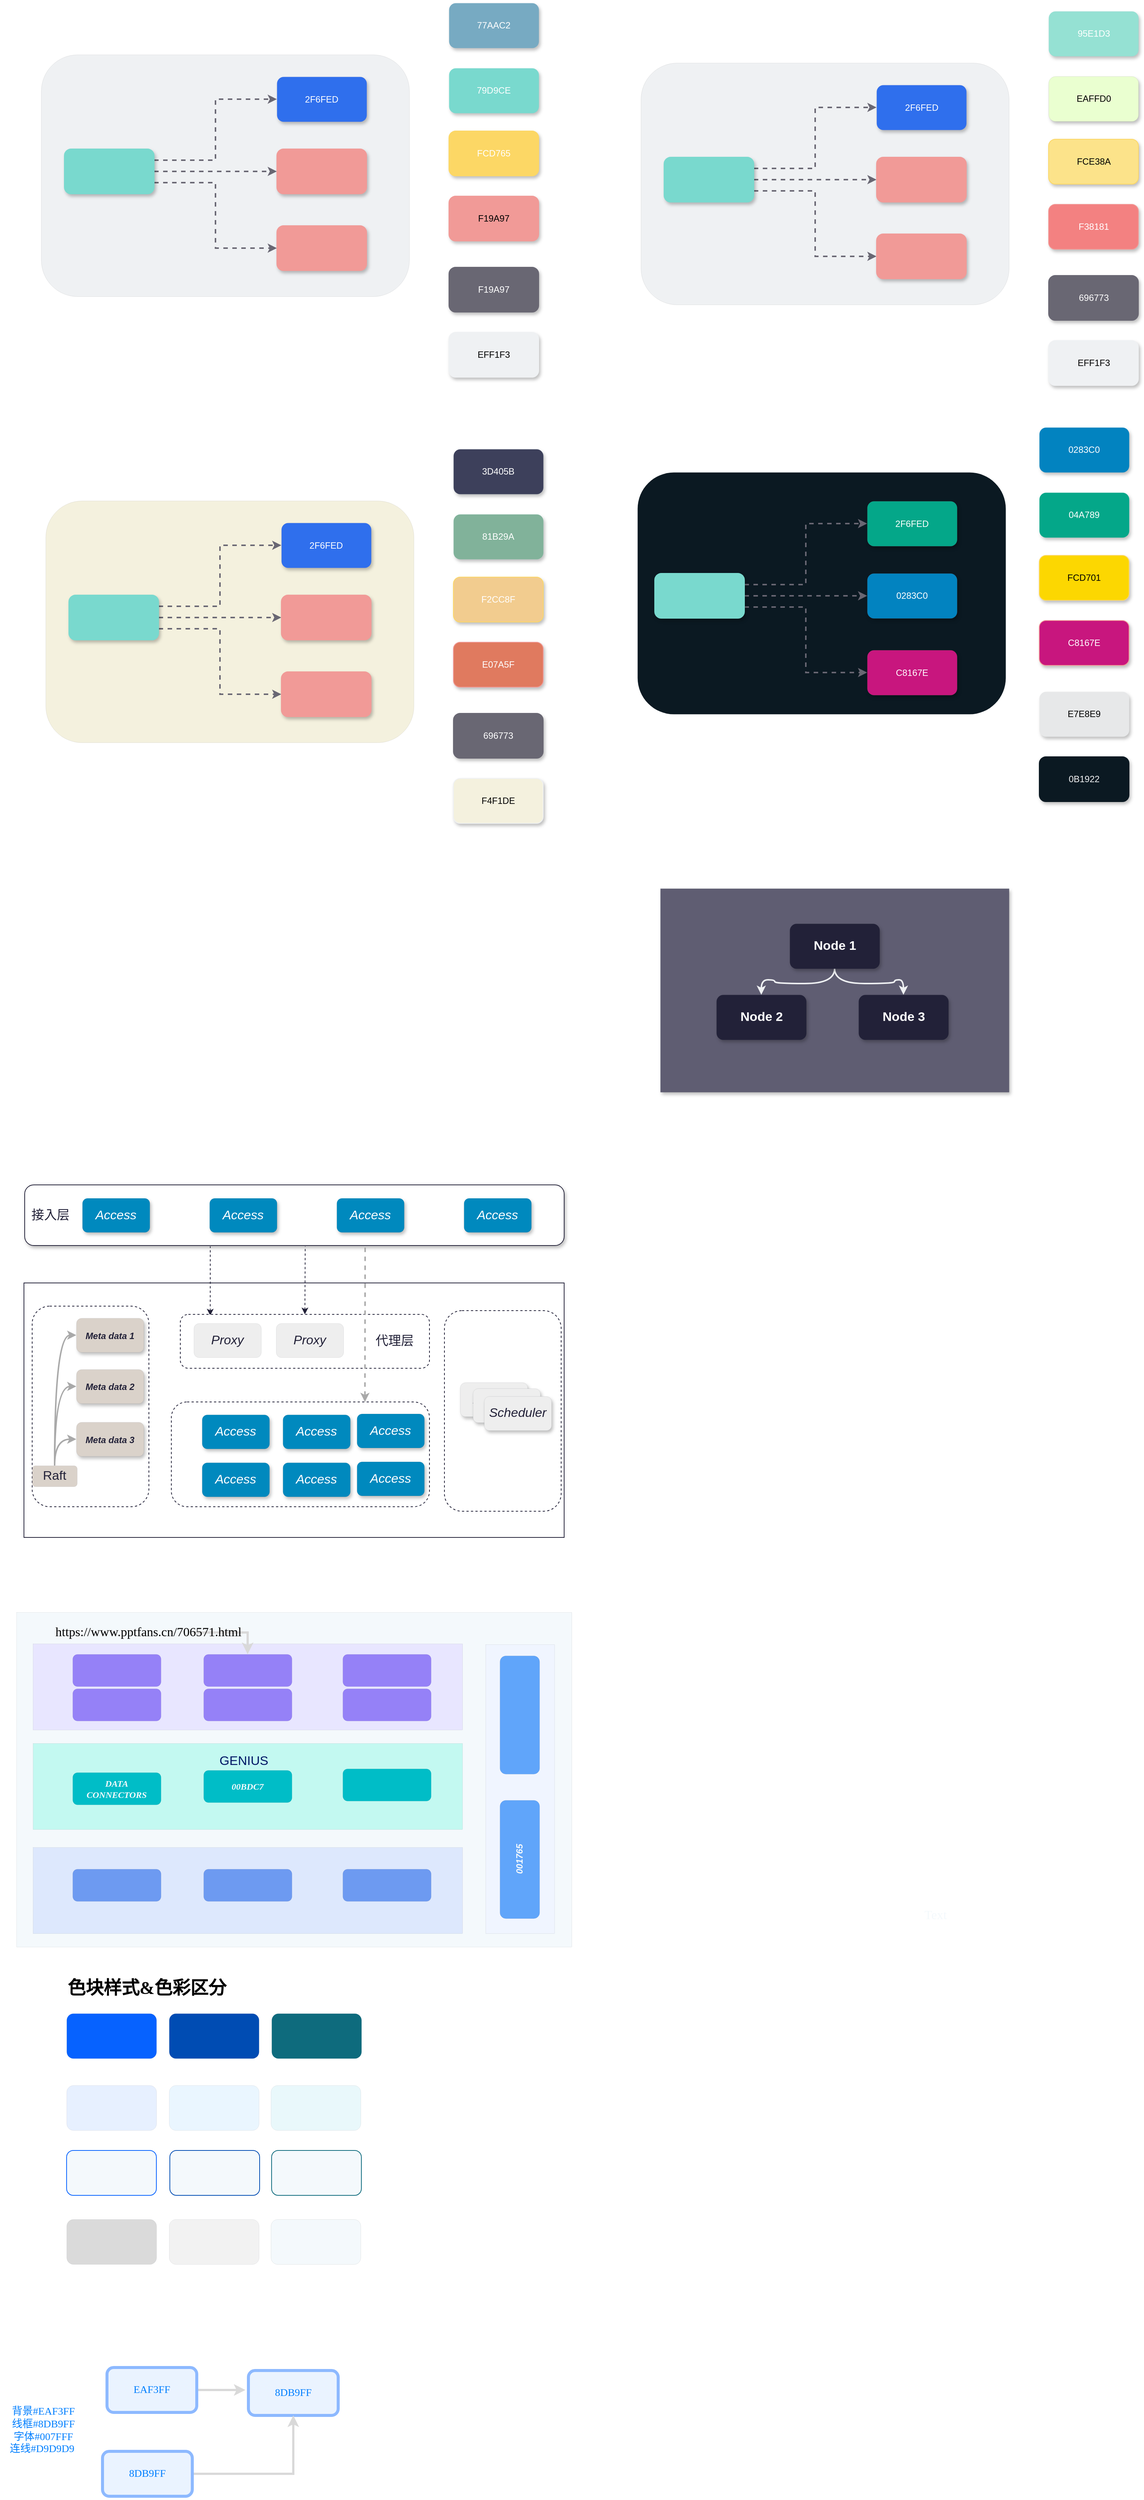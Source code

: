 <mxfile version="20.2.7" type="github">
  <diagram id="llJ7z0Gji51JeSnajiMM" name="第 1 页">
    <mxGraphModel dx="1422" dy="762" grid="0" gridSize="10" guides="1" tooltips="1" connect="1" arrows="1" fold="1" page="1" pageScale="1" pageWidth="827" pageHeight="1169" math="0" shadow="0">
      <root>
        <mxCell id="0" />
        <mxCell id="1" parent="0" />
        <mxCell id="q62LZAC1qhZ32H_XYZBD-136" value="" style="rounded=0;whiteSpace=wrap;html=1;shadow=0;glass=0;sketch=0;fontSize=12;fontColor=#222138;strokeColor=#222138;strokeWidth=0;fillColor=#F4F9FC;" parent="1" vertex="1">
          <mxGeometry x="46" y="2180" width="742" height="447" as="geometry" />
        </mxCell>
        <mxCell id="q62LZAC1qhZ32H_XYZBD-12" value="" style="rounded=1;whiteSpace=wrap;html=1;shadow=0;fillColor=#EFF1F3;strokeWidth=0;dashed=1;" parent="1" vertex="1">
          <mxGeometry x="79" y="99" width="492" height="323" as="geometry" />
        </mxCell>
        <mxCell id="q62LZAC1qhZ32H_XYZBD-19" style="edgeStyle=orthogonalEdgeStyle;rounded=0;orthogonalLoop=1;jettySize=auto;html=1;exitX=1;exitY=0.5;exitDx=0;exitDy=0;fontColor=#FFFFFF;strokeWidth=2;strokeColor=#696773;dashed=1;" parent="1" source="q62LZAC1qhZ32H_XYZBD-1" target="q62LZAC1qhZ32H_XYZBD-16" edge="1">
          <mxGeometry relative="1" as="geometry" />
        </mxCell>
        <mxCell id="q62LZAC1qhZ32H_XYZBD-20" style="edgeStyle=orthogonalEdgeStyle;rounded=0;orthogonalLoop=1;jettySize=auto;html=1;exitX=1;exitY=0.75;exitDx=0;exitDy=0;entryX=0;entryY=0.5;entryDx=0;entryDy=0;fontColor=#FFFFFF;strokeColor=#696773;strokeWidth=2;dashed=1;" parent="1" source="q62LZAC1qhZ32H_XYZBD-1" target="q62LZAC1qhZ32H_XYZBD-18" edge="1">
          <mxGeometry relative="1" as="geometry" />
        </mxCell>
        <mxCell id="q62LZAC1qhZ32H_XYZBD-21" style="edgeStyle=orthogonalEdgeStyle;rounded=0;orthogonalLoop=1;jettySize=auto;html=1;exitX=1;exitY=0.25;exitDx=0;exitDy=0;entryX=0;entryY=0.5;entryDx=0;entryDy=0;fontColor=#FFFFFF;strokeColor=#696773;strokeWidth=2;dashed=1;" parent="1" source="q62LZAC1qhZ32H_XYZBD-1" target="q62LZAC1qhZ32H_XYZBD-15" edge="1">
          <mxGeometry relative="1" as="geometry" />
        </mxCell>
        <mxCell id="q62LZAC1qhZ32H_XYZBD-1" value="" style="rounded=1;whiteSpace=wrap;html=1;fillColor=#79D9CE;strokeColor=#79D9CE;shadow=1;" parent="1" vertex="1">
          <mxGeometry x="110" y="225" width="120" height="60" as="geometry" />
        </mxCell>
        <mxCell id="q62LZAC1qhZ32H_XYZBD-2" value="&lt;font color=&quot;#ffffff&quot;&gt;77AAC2&lt;/font&gt;" style="whiteSpace=wrap;html=1;rounded=1;fillColor=#77AAC2;shadow=1;strokeWidth=0;strokeColor=#77AAC2;" parent="1" vertex="1">
          <mxGeometry x="624" y="30" width="120" height="60" as="geometry" />
        </mxCell>
        <mxCell id="q62LZAC1qhZ32H_XYZBD-4" value="&lt;font color=&quot;#ffffff&quot;&gt;79D9CE&lt;/font&gt;" style="whiteSpace=wrap;html=1;rounded=1;fillColor=#79D9CE;strokeColor=#79D9CE;strokeWidth=0;shadow=1;" parent="1" vertex="1">
          <mxGeometry x="624" y="117" width="120" height="60" as="geometry" />
        </mxCell>
        <mxCell id="q62LZAC1qhZ32H_XYZBD-6" value="&lt;font color=&quot;#ffffff&quot;&gt;FCD765&lt;/font&gt;" style="whiteSpace=wrap;html=1;rounded=1;fillColor=#FCD765;strokeColor=#FCD765;shadow=1;" parent="1" vertex="1">
          <mxGeometry x="624" y="201" width="120" height="60" as="geometry" />
        </mxCell>
        <mxCell id="q62LZAC1qhZ32H_XYZBD-7" value="F19A97" style="whiteSpace=wrap;html=1;rounded=1;fillColor=#F19A97;strokeColor=#F19A97;shadow=1;glass=0;sketch=0;" parent="1" vertex="1">
          <mxGeometry x="624" y="288" width="120" height="60" as="geometry" />
        </mxCell>
        <mxCell id="q62LZAC1qhZ32H_XYZBD-8" value="&lt;font color=&quot;#ffffff&quot;&gt;F19A97&lt;/font&gt;" style="whiteSpace=wrap;html=1;rounded=1;fillColor=#696773;strokeColor=#696773;shadow=1;" parent="1" vertex="1">
          <mxGeometry x="624" y="383" width="120" height="60" as="geometry" />
        </mxCell>
        <mxCell id="q62LZAC1qhZ32H_XYZBD-9" value="EFF1F3" style="whiteSpace=wrap;html=1;rounded=1;fillColor=#EFF1F3;strokeColor=#EFF1F3;shadow=1;" parent="1" vertex="1">
          <mxGeometry x="624" y="470" width="120" height="60" as="geometry" />
        </mxCell>
        <mxCell id="q62LZAC1qhZ32H_XYZBD-15" value="&lt;font color=&quot;#ffffff&quot;&gt;2F6FED&lt;/font&gt;" style="whiteSpace=wrap;html=1;rounded=1;fillColor=#2F6FED;strokeColor=#F19A97;shadow=1;glass=0;sketch=0;strokeWidth=0;" parent="1" vertex="1">
          <mxGeometry x="394" y="128.5" width="120" height="60" as="geometry" />
        </mxCell>
        <mxCell id="q62LZAC1qhZ32H_XYZBD-16" value="" style="whiteSpace=wrap;html=1;fillColor=#F19A97;strokeColor=#F19A97;rounded=1;shadow=1;glass=0;sketch=0;" parent="1" vertex="1">
          <mxGeometry x="394" y="225" width="120" height="60" as="geometry" />
        </mxCell>
        <mxCell id="q62LZAC1qhZ32H_XYZBD-18" value="" style="whiteSpace=wrap;html=1;fillColor=#F19A97;strokeColor=#F19A97;rounded=1;shadow=1;glass=0;sketch=0;" parent="1" vertex="1">
          <mxGeometry x="394" y="327.5" width="120" height="60" as="geometry" />
        </mxCell>
        <mxCell id="q62LZAC1qhZ32H_XYZBD-24" value="Text" style="text;html=1;align=center;verticalAlign=middle;resizable=0;points=[];autosize=1;strokeColor=none;fillColor=none;fontColor=#FFFFFF;" parent="1" vertex="1">
          <mxGeometry x="488" y="558" width="40" height="20" as="geometry" />
        </mxCell>
        <mxCell id="q62LZAC1qhZ32H_XYZBD-25" value="" style="rounded=1;whiteSpace=wrap;html=1;shadow=0;fillColor=#F4F1DE;strokeWidth=0;dashed=1;" parent="1" vertex="1">
          <mxGeometry x="85" y="695" width="492" height="323" as="geometry" />
        </mxCell>
        <mxCell id="q62LZAC1qhZ32H_XYZBD-26" style="edgeStyle=orthogonalEdgeStyle;rounded=0;orthogonalLoop=1;jettySize=auto;html=1;exitX=1;exitY=0.5;exitDx=0;exitDy=0;fontColor=#FFFFFF;strokeWidth=2;strokeColor=#696773;dashed=1;" parent="1" source="q62LZAC1qhZ32H_XYZBD-29" target="q62LZAC1qhZ32H_XYZBD-37" edge="1">
          <mxGeometry relative="1" as="geometry" />
        </mxCell>
        <mxCell id="q62LZAC1qhZ32H_XYZBD-27" style="edgeStyle=orthogonalEdgeStyle;rounded=0;orthogonalLoop=1;jettySize=auto;html=1;exitX=1;exitY=0.75;exitDx=0;exitDy=0;entryX=0;entryY=0.5;entryDx=0;entryDy=0;fontColor=#FFFFFF;strokeColor=#696773;strokeWidth=2;dashed=1;" parent="1" source="q62LZAC1qhZ32H_XYZBD-29" target="q62LZAC1qhZ32H_XYZBD-38" edge="1">
          <mxGeometry relative="1" as="geometry" />
        </mxCell>
        <mxCell id="q62LZAC1qhZ32H_XYZBD-28" style="edgeStyle=orthogonalEdgeStyle;rounded=0;orthogonalLoop=1;jettySize=auto;html=1;exitX=1;exitY=0.25;exitDx=0;exitDy=0;entryX=0;entryY=0.5;entryDx=0;entryDy=0;fontColor=#FFFFFF;strokeColor=#696773;strokeWidth=2;dashed=1;" parent="1" source="q62LZAC1qhZ32H_XYZBD-29" target="q62LZAC1qhZ32H_XYZBD-36" edge="1">
          <mxGeometry relative="1" as="geometry" />
        </mxCell>
        <mxCell id="q62LZAC1qhZ32H_XYZBD-29" value="" style="rounded=1;whiteSpace=wrap;html=1;fillColor=#79D9CE;strokeColor=#79D9CE;shadow=1;" parent="1" vertex="1">
          <mxGeometry x="116" y="821" width="120" height="60" as="geometry" />
        </mxCell>
        <mxCell id="q62LZAC1qhZ32H_XYZBD-30" value="&lt;font color=&quot;#ffffff&quot;&gt;3D405B&lt;/font&gt;" style="whiteSpace=wrap;html=1;rounded=1;fillColor=#3D405B;shadow=1;strokeWidth=0;strokeColor=#77AAC2;" parent="1" vertex="1">
          <mxGeometry x="630" y="626" width="120" height="60" as="geometry" />
        </mxCell>
        <mxCell id="q62LZAC1qhZ32H_XYZBD-31" value="&lt;font color=&quot;#ffffff&quot;&gt;81B29A&lt;/font&gt;" style="whiteSpace=wrap;html=1;rounded=1;fillColor=#81B29A;strokeColor=#79D9CE;strokeWidth=0;shadow=1;" parent="1" vertex="1">
          <mxGeometry x="630" y="713" width="120" height="60" as="geometry" />
        </mxCell>
        <mxCell id="q62LZAC1qhZ32H_XYZBD-32" value="&lt;font color=&quot;#ffffff&quot;&gt;F2CC8F&lt;/font&gt;" style="whiteSpace=wrap;html=1;rounded=1;fillColor=#F2CC8F;strokeColor=#FCD765;shadow=1;" parent="1" vertex="1">
          <mxGeometry x="630" y="797" width="120" height="60" as="geometry" />
        </mxCell>
        <mxCell id="q62LZAC1qhZ32H_XYZBD-33" value="&lt;font color=&quot;#ffffff&quot;&gt;E07A5F&lt;/font&gt;" style="whiteSpace=wrap;html=1;rounded=1;fillColor=#E07A5F;strokeColor=#F19A97;shadow=1;glass=0;sketch=0;" parent="1" vertex="1">
          <mxGeometry x="630" y="884" width="120" height="60" as="geometry" />
        </mxCell>
        <mxCell id="q62LZAC1qhZ32H_XYZBD-34" value="&lt;font color=&quot;#ffffff&quot;&gt;696773&lt;/font&gt;" style="whiteSpace=wrap;html=1;rounded=1;fillColor=#696773;strokeColor=#696773;shadow=1;" parent="1" vertex="1">
          <mxGeometry x="630" y="979" width="120" height="60" as="geometry" />
        </mxCell>
        <mxCell id="q62LZAC1qhZ32H_XYZBD-35" value="F4F1DE" style="whiteSpace=wrap;html=1;rounded=1;fillColor=#F4F1DE;strokeColor=#EFF1F3;shadow=1;" parent="1" vertex="1">
          <mxGeometry x="630" y="1066" width="120" height="60" as="geometry" />
        </mxCell>
        <mxCell id="q62LZAC1qhZ32H_XYZBD-36" value="&lt;font color=&quot;#ffffff&quot;&gt;2F6FED&lt;/font&gt;" style="whiteSpace=wrap;html=1;rounded=1;fillColor=#2F6FED;strokeColor=#F19A97;shadow=1;glass=0;sketch=0;strokeWidth=0;" parent="1" vertex="1">
          <mxGeometry x="400" y="724.5" width="120" height="60" as="geometry" />
        </mxCell>
        <mxCell id="q62LZAC1qhZ32H_XYZBD-37" value="" style="whiteSpace=wrap;html=1;fillColor=#F19A97;strokeColor=#F19A97;rounded=1;shadow=1;glass=0;sketch=0;" parent="1" vertex="1">
          <mxGeometry x="400" y="821" width="120" height="60" as="geometry" />
        </mxCell>
        <mxCell id="q62LZAC1qhZ32H_XYZBD-38" value="" style="whiteSpace=wrap;html=1;fillColor=#F19A97;strokeColor=#F19A97;rounded=1;shadow=1;glass=0;sketch=0;" parent="1" vertex="1">
          <mxGeometry x="400" y="923.5" width="120" height="60" as="geometry" />
        </mxCell>
        <mxCell id="q62LZAC1qhZ32H_XYZBD-39" value="" style="rounded=1;whiteSpace=wrap;html=1;shadow=0;fillColor=#0B1922;strokeWidth=0;dashed=1;" parent="1" vertex="1">
          <mxGeometry x="876" y="657" width="492" height="323" as="geometry" />
        </mxCell>
        <mxCell id="q62LZAC1qhZ32H_XYZBD-40" style="edgeStyle=orthogonalEdgeStyle;rounded=0;orthogonalLoop=1;jettySize=auto;html=1;exitX=1;exitY=0.5;exitDx=0;exitDy=0;fontColor=#FFFFFF;strokeWidth=2;strokeColor=#696773;dashed=1;" parent="1" source="q62LZAC1qhZ32H_XYZBD-43" target="q62LZAC1qhZ32H_XYZBD-51" edge="1">
          <mxGeometry relative="1" as="geometry" />
        </mxCell>
        <mxCell id="q62LZAC1qhZ32H_XYZBD-41" style="edgeStyle=orthogonalEdgeStyle;rounded=0;orthogonalLoop=1;jettySize=auto;html=1;exitX=1;exitY=0.75;exitDx=0;exitDy=0;entryX=0;entryY=0.5;entryDx=0;entryDy=0;fontColor=#FFFFFF;strokeColor=#696773;strokeWidth=2;dashed=1;" parent="1" source="q62LZAC1qhZ32H_XYZBD-43" target="q62LZAC1qhZ32H_XYZBD-52" edge="1">
          <mxGeometry relative="1" as="geometry" />
        </mxCell>
        <mxCell id="q62LZAC1qhZ32H_XYZBD-42" style="edgeStyle=orthogonalEdgeStyle;rounded=0;orthogonalLoop=1;jettySize=auto;html=1;exitX=1;exitY=0.25;exitDx=0;exitDy=0;entryX=0;entryY=0.5;entryDx=0;entryDy=0;fontColor=#FFFFFF;strokeColor=#696773;strokeWidth=2;dashed=1;" parent="1" source="q62LZAC1qhZ32H_XYZBD-43" target="q62LZAC1qhZ32H_XYZBD-50" edge="1">
          <mxGeometry relative="1" as="geometry" />
        </mxCell>
        <mxCell id="q62LZAC1qhZ32H_XYZBD-43" value="" style="rounded=1;whiteSpace=wrap;html=1;fillColor=#79D9CE;strokeColor=#79D9CE;shadow=1;" parent="1" vertex="1">
          <mxGeometry x="899" y="792" width="120" height="60" as="geometry" />
        </mxCell>
        <mxCell id="q62LZAC1qhZ32H_XYZBD-44" value="&lt;font color=&quot;#ffffff&quot;&gt;0283C0&lt;/font&gt;" style="whiteSpace=wrap;html=1;rounded=1;fillColor=#0283C0;shadow=1;strokeWidth=0;strokeColor=#77AAC2;" parent="1" vertex="1">
          <mxGeometry x="1413" y="597" width="120" height="60" as="geometry" />
        </mxCell>
        <mxCell id="q62LZAC1qhZ32H_XYZBD-45" value="&lt;font color=&quot;#ffffff&quot;&gt;04A789&lt;/font&gt;" style="whiteSpace=wrap;html=1;rounded=1;fillColor=#04A789;strokeColor=#79D9CE;strokeWidth=0;shadow=1;" parent="1" vertex="1">
          <mxGeometry x="1413" y="684" width="120" height="60" as="geometry" />
        </mxCell>
        <mxCell id="q62LZAC1qhZ32H_XYZBD-46" value="FCD701" style="whiteSpace=wrap;html=1;rounded=1;fillColor=#FCD701;strokeColor=#FCD765;shadow=1;" parent="1" vertex="1">
          <mxGeometry x="1413" y="768" width="120" height="60" as="geometry" />
        </mxCell>
        <mxCell id="q62LZAC1qhZ32H_XYZBD-47" value="&lt;font color=&quot;#ffffff&quot;&gt;C8167E&lt;/font&gt;" style="whiteSpace=wrap;html=1;rounded=1;fillColor=#C8167E;strokeColor=#F19A97;shadow=1;glass=0;sketch=0;" parent="1" vertex="1">
          <mxGeometry x="1413" y="855" width="120" height="60" as="geometry" />
        </mxCell>
        <mxCell id="q62LZAC1qhZ32H_XYZBD-48" value="E7E8E9" style="whiteSpace=wrap;html=1;rounded=1;fillColor=#E7E8E9;strokeColor=#E7E8E9;shadow=1;strokeWidth=0;" parent="1" vertex="1">
          <mxGeometry x="1413" y="950" width="120" height="60" as="geometry" />
        </mxCell>
        <mxCell id="q62LZAC1qhZ32H_XYZBD-49" value="&lt;font color=&quot;#eff1f3&quot;&gt;0B1922&lt;/font&gt;" style="whiteSpace=wrap;html=1;rounded=1;fillColor=#0B1922;strokeColor=#0B1922;shadow=1;" parent="1" vertex="1">
          <mxGeometry x="1413" y="1037" width="120" height="60" as="geometry" />
        </mxCell>
        <mxCell id="q62LZAC1qhZ32H_XYZBD-50" value="&lt;font color=&quot;#ffffff&quot;&gt;2F6FED&lt;/font&gt;" style="whiteSpace=wrap;html=1;rounded=1;fillColor=#04A789;strokeColor=#F19A97;shadow=1;glass=0;sketch=0;strokeWidth=0;" parent="1" vertex="1">
          <mxGeometry x="1183" y="695.5" width="120" height="60" as="geometry" />
        </mxCell>
        <mxCell id="q62LZAC1qhZ32H_XYZBD-51" value="0283C0" style="whiteSpace=wrap;html=1;fillColor=#0283C0;strokeColor=#F19A97;rounded=1;shadow=1;glass=0;sketch=0;fontColor=#FFFFFF;strokeWidth=0;" parent="1" vertex="1">
          <mxGeometry x="1183" y="792" width="120" height="60" as="geometry" />
        </mxCell>
        <mxCell id="q62LZAC1qhZ32H_XYZBD-52" value="C8167E" style="whiteSpace=wrap;html=1;fillColor=#C8167E;strokeColor=#F19A97;rounded=1;shadow=1;glass=0;sketch=0;fontColor=#FFFFFF;strokeWidth=0;" parent="1" vertex="1">
          <mxGeometry x="1183" y="894.5" width="120" height="60" as="geometry" />
        </mxCell>
        <mxCell id="q62LZAC1qhZ32H_XYZBD-53" value="" style="rounded=1;whiteSpace=wrap;html=1;shadow=0;fillColor=#EFF1F3;strokeWidth=0;dashed=1;" parent="1" vertex="1">
          <mxGeometry x="880.5" y="110" width="492" height="323" as="geometry" />
        </mxCell>
        <mxCell id="q62LZAC1qhZ32H_XYZBD-54" style="edgeStyle=orthogonalEdgeStyle;rounded=0;orthogonalLoop=1;jettySize=auto;html=1;exitX=1;exitY=0.5;exitDx=0;exitDy=0;fontColor=#FFFFFF;strokeWidth=2;strokeColor=#696773;dashed=1;" parent="1" source="q62LZAC1qhZ32H_XYZBD-57" target="q62LZAC1qhZ32H_XYZBD-65" edge="1">
          <mxGeometry relative="1" as="geometry" />
        </mxCell>
        <mxCell id="q62LZAC1qhZ32H_XYZBD-55" style="edgeStyle=orthogonalEdgeStyle;rounded=0;orthogonalLoop=1;jettySize=auto;html=1;exitX=1;exitY=0.75;exitDx=0;exitDy=0;entryX=0;entryY=0.5;entryDx=0;entryDy=0;fontColor=#FFFFFF;strokeColor=#696773;strokeWidth=2;dashed=1;" parent="1" source="q62LZAC1qhZ32H_XYZBD-57" target="q62LZAC1qhZ32H_XYZBD-66" edge="1">
          <mxGeometry relative="1" as="geometry" />
        </mxCell>
        <mxCell id="q62LZAC1qhZ32H_XYZBD-56" style="edgeStyle=orthogonalEdgeStyle;rounded=0;orthogonalLoop=1;jettySize=auto;html=1;exitX=1;exitY=0.25;exitDx=0;exitDy=0;entryX=0;entryY=0.5;entryDx=0;entryDy=0;fontColor=#FFFFFF;strokeColor=#696773;strokeWidth=2;dashed=1;" parent="1" source="q62LZAC1qhZ32H_XYZBD-57" target="q62LZAC1qhZ32H_XYZBD-64" edge="1">
          <mxGeometry relative="1" as="geometry" />
        </mxCell>
        <mxCell id="q62LZAC1qhZ32H_XYZBD-57" value="" style="rounded=1;whiteSpace=wrap;html=1;fillColor=#79D9CE;strokeColor=#79D9CE;shadow=1;" parent="1" vertex="1">
          <mxGeometry x="911.5" y="236" width="120" height="60" as="geometry" />
        </mxCell>
        <mxCell id="q62LZAC1qhZ32H_XYZBD-58" value="&lt;font color=&quot;#ffffff&quot;&gt;95E1D3&lt;/font&gt;" style="whiteSpace=wrap;html=1;rounded=1;fillColor=#95e1d3;shadow=1;strokeWidth=0;strokeColor=#77AAC2;" parent="1" vertex="1">
          <mxGeometry x="1425.5" y="41" width="120" height="60" as="geometry" />
        </mxCell>
        <mxCell id="q62LZAC1qhZ32H_XYZBD-59" value="EAFFD0" style="whiteSpace=wrap;html=1;rounded=1;fillColor=#EAFFD0;strokeColor=#000000;strokeWidth=0;shadow=1;" parent="1" vertex="1">
          <mxGeometry x="1425.5" y="128" width="120" height="60" as="geometry" />
        </mxCell>
        <mxCell id="q62LZAC1qhZ32H_XYZBD-60" value="FCE38A" style="whiteSpace=wrap;html=1;rounded=1;fillColor=#FCE38A;strokeColor=#FCD765;shadow=1;" parent="1" vertex="1">
          <mxGeometry x="1425.5" y="212" width="120" height="60" as="geometry" />
        </mxCell>
        <mxCell id="q62LZAC1qhZ32H_XYZBD-61" value="&lt;font color=&quot;#ffffff&quot;&gt;F38181&lt;/font&gt;" style="whiteSpace=wrap;html=1;rounded=1;fillColor=#F38181;strokeColor=#F19A97;shadow=1;glass=0;sketch=0;" parent="1" vertex="1">
          <mxGeometry x="1425.5" y="299" width="120" height="60" as="geometry" />
        </mxCell>
        <mxCell id="q62LZAC1qhZ32H_XYZBD-62" value="&lt;font color=&quot;#ffffff&quot;&gt;696773&lt;/font&gt;" style="whiteSpace=wrap;html=1;rounded=1;fillColor=#696773;strokeColor=#696773;shadow=1;" parent="1" vertex="1">
          <mxGeometry x="1425.5" y="394" width="120" height="60" as="geometry" />
        </mxCell>
        <mxCell id="q62LZAC1qhZ32H_XYZBD-63" value="EFF1F3" style="whiteSpace=wrap;html=1;rounded=1;fillColor=#EFF1F3;strokeColor=#EFF1F3;shadow=1;" parent="1" vertex="1">
          <mxGeometry x="1425.5" y="481" width="120" height="60" as="geometry" />
        </mxCell>
        <mxCell id="q62LZAC1qhZ32H_XYZBD-64" value="&lt;font color=&quot;#ffffff&quot;&gt;2F6FED&lt;/font&gt;" style="whiteSpace=wrap;html=1;rounded=1;fillColor=#2F6FED;strokeColor=#F19A97;shadow=1;glass=0;sketch=0;strokeWidth=0;" parent="1" vertex="1">
          <mxGeometry x="1195.5" y="139.5" width="120" height="60" as="geometry" />
        </mxCell>
        <mxCell id="q62LZAC1qhZ32H_XYZBD-65" value="" style="whiteSpace=wrap;html=1;fillColor=#F19A97;strokeColor=#F19A97;rounded=1;shadow=1;glass=0;sketch=0;" parent="1" vertex="1">
          <mxGeometry x="1195.5" y="236" width="120" height="60" as="geometry" />
        </mxCell>
        <mxCell id="q62LZAC1qhZ32H_XYZBD-66" value="" style="whiteSpace=wrap;html=1;fillColor=#F19A97;strokeColor=#F19A97;rounded=1;shadow=1;glass=0;sketch=0;" parent="1" vertex="1">
          <mxGeometry x="1195.5" y="338.5" width="120" height="60" as="geometry" />
        </mxCell>
        <mxCell id="q62LZAC1qhZ32H_XYZBD-67" value="" style="rounded=0;whiteSpace=wrap;html=1;shadow=1;glass=0;dashed=1;sketch=0;fontColor=#FFFFFF;strokeColor=#0B1922;strokeWidth=0;fillColor=#5F5D72;" parent="1" vertex="1">
          <mxGeometry x="906.5" y="1213" width="466" height="272" as="geometry" />
        </mxCell>
        <mxCell id="q62LZAC1qhZ32H_XYZBD-70" value="" style="edgeStyle=orthogonalEdgeStyle;rounded=0;orthogonalLoop=1;jettySize=auto;html=1;fontColor=#FFFFFF;strokeColor=#EFF1F3;strokeWidth=2;curved=1;" parent="1" source="q62LZAC1qhZ32H_XYZBD-68" target="q62LZAC1qhZ32H_XYZBD-69" edge="1">
          <mxGeometry relative="1" as="geometry" />
        </mxCell>
        <mxCell id="q62LZAC1qhZ32H_XYZBD-72" value="" style="edgeStyle=orthogonalEdgeStyle;rounded=0;orthogonalLoop=1;jettySize=auto;html=1;fontColor=#FFFFFF;strokeColor=#EFF1F3;strokeWidth=2;curved=1;" parent="1" source="q62LZAC1qhZ32H_XYZBD-68" target="q62LZAC1qhZ32H_XYZBD-71" edge="1">
          <mxGeometry relative="1" as="geometry" />
        </mxCell>
        <mxCell id="q62LZAC1qhZ32H_XYZBD-68" value="&lt;b&gt;&lt;font style=&quot;font-size: 17px;&quot;&gt;Node 1&lt;/font&gt;&lt;/b&gt;" style="rounded=1;whiteSpace=wrap;html=1;shadow=1;glass=0;dashed=1;sketch=0;fontColor=#FFFFFF;strokeColor=#0B1922;strokeWidth=0;fillColor=#222138;" parent="1" vertex="1">
          <mxGeometry x="1079.5" y="1260" width="120" height="60" as="geometry" />
        </mxCell>
        <mxCell id="q62LZAC1qhZ32H_XYZBD-69" value="&lt;b&gt;&lt;font style=&quot;font-size: 17px;&quot;&gt;Node 2&lt;/font&gt;&lt;/b&gt;" style="whiteSpace=wrap;html=1;fillColor=#222138;strokeColor=#0B1922;fontColor=#FFFFFF;rounded=1;shadow=1;glass=0;dashed=1;sketch=0;strokeWidth=0;" parent="1" vertex="1">
          <mxGeometry x="981.5" y="1355" width="120" height="60" as="geometry" />
        </mxCell>
        <mxCell id="q62LZAC1qhZ32H_XYZBD-71" value="&lt;b&gt;&lt;font style=&quot;font-size: 17px;&quot;&gt;Node 3&lt;/font&gt;&lt;/b&gt;" style="whiteSpace=wrap;html=1;fillColor=#222138;strokeColor=#0B1922;fontColor=#FFFFFF;rounded=1;shadow=1;glass=0;dashed=1;sketch=0;strokeWidth=0;" parent="1" vertex="1">
          <mxGeometry x="1171.5" y="1355" width="120" height="60" as="geometry" />
        </mxCell>
        <mxCell id="q62LZAC1qhZ32H_XYZBD-73" value="" style="rounded=1;whiteSpace=wrap;html=1;shadow=1;glass=0;sketch=0;fontSize=17;fontColor=#FFFFFF;strokeColor=#222138;strokeWidth=1;fillColor=#FFFFFF;" parent="1" vertex="1">
          <mxGeometry x="57" y="1609" width="721" height="81" as="geometry" />
        </mxCell>
        <mxCell id="q62LZAC1qhZ32H_XYZBD-74" value="Access" style="rounded=1;whiteSpace=wrap;html=1;shadow=1;glass=0;dashed=1;sketch=0;fontSize=17;fontColor=#FFFFFF;strokeColor=#0B1922;strokeWidth=0;fillColor=#0089BE;fontStyle=2" parent="1" vertex="1">
          <mxGeometry x="134" y="1626.75" width="90" height="45.5" as="geometry" />
        </mxCell>
        <mxCell id="q62LZAC1qhZ32H_XYZBD-75" value="&lt;font color=&quot;#222138&quot;&gt;接入层&lt;/font&gt;" style="text;html=1;strokeColor=none;fillColor=none;align=center;verticalAlign=middle;whiteSpace=wrap;rounded=0;shadow=1;glass=0;sketch=0;fontSize=17;fontColor=#FFFFFF;" parent="1" vertex="1">
          <mxGeometry x="61" y="1631.5" width="61" height="36" as="geometry" />
        </mxCell>
        <mxCell id="q62LZAC1qhZ32H_XYZBD-76" value="Access" style="rounded=1;whiteSpace=wrap;html=1;shadow=1;glass=0;dashed=1;sketch=0;fontSize=17;fontColor=#FFFFFF;strokeColor=#0B1922;strokeWidth=0;fillColor=#0089BE;fontStyle=2" parent="1" vertex="1">
          <mxGeometry x="304" y="1626.75" width="90" height="45.5" as="geometry" />
        </mxCell>
        <mxCell id="q62LZAC1qhZ32H_XYZBD-78" value="Access" style="rounded=1;whiteSpace=wrap;html=1;shadow=1;glass=0;dashed=1;sketch=0;fontSize=17;fontColor=#FFFFFF;strokeColor=#0B1922;strokeWidth=0;fillColor=#0089BE;fontStyle=2" parent="1" vertex="1">
          <mxGeometry x="474" y="1626.75" width="90" height="45.5" as="geometry" />
        </mxCell>
        <mxCell id="q62LZAC1qhZ32H_XYZBD-80" value="Access" style="rounded=1;whiteSpace=wrap;html=1;shadow=1;glass=0;dashed=1;sketch=0;fontSize=17;fontColor=#FFFFFF;strokeColor=#0B1922;strokeWidth=0;fillColor=#0089BE;fontStyle=2" parent="1" vertex="1">
          <mxGeometry x="644" y="1626.75" width="90" height="45.5" as="geometry" />
        </mxCell>
        <mxCell id="q62LZAC1qhZ32H_XYZBD-82" value="" style="rounded=0;whiteSpace=wrap;html=1;shadow=0;glass=0;sketch=0;fontSize=17;fontColor=#FFFFFF;strokeColor=#222138;strokeWidth=1;fillColor=#FFFFFF;" parent="1" vertex="1">
          <mxGeometry x="56" y="1740" width="722" height="340" as="geometry" />
        </mxCell>
        <mxCell id="q62LZAC1qhZ32H_XYZBD-83" value="" style="rounded=1;whiteSpace=wrap;html=1;shadow=0;glass=0;sketch=0;fontSize=17;fontColor=#FFFFFF;strokeColor=#222138;strokeWidth=1;fillColor=#FFFFFF;dashed=1;" parent="1" vertex="1">
          <mxGeometry x="67" y="1771" width="156" height="268" as="geometry" />
        </mxCell>
        <mxCell id="q62LZAC1qhZ32H_XYZBD-123" style="rounded=0;orthogonalLoop=1;jettySize=auto;html=1;exitX=0.12;exitY=0.023;exitDx=0;exitDy=0;fontSize=12;fontColor=#222138;strokeColor=#222138;strokeWidth=1;endArrow=none;endFill=0;startArrow=classic;startFill=1;entryX=0.344;entryY=1.014;entryDx=0;entryDy=0;entryPerimeter=0;exitPerimeter=0;dashed=1;" parent="1" source="q62LZAC1qhZ32H_XYZBD-84" target="q62LZAC1qhZ32H_XYZBD-73" edge="1">
          <mxGeometry relative="1" as="geometry">
            <mxPoint x="348.333" y="1694.5" as="targetPoint" />
          </mxGeometry>
        </mxCell>
        <mxCell id="q62LZAC1qhZ32H_XYZBD-124" style="edgeStyle=none;rounded=0;orthogonalLoop=1;jettySize=auto;html=1;exitX=0.5;exitY=0;exitDx=0;exitDy=0;entryX=0.52;entryY=1.014;entryDx=0;entryDy=0;entryPerimeter=0;fontSize=12;fontColor=#222138;strokeColor=#222138;strokeWidth=1;endArrow=none;endFill=0;startArrow=classic;startFill=1;dashed=1;" parent="1" source="q62LZAC1qhZ32H_XYZBD-84" target="q62LZAC1qhZ32H_XYZBD-73" edge="1">
          <mxGeometry relative="1" as="geometry" />
        </mxCell>
        <mxCell id="q62LZAC1qhZ32H_XYZBD-84" value="" style="rounded=1;whiteSpace=wrap;html=1;shadow=0;glass=0;sketch=0;fontSize=17;fontColor=#FFFFFF;strokeColor=#222138;strokeWidth=1;fillColor=#FFFFFF;dashed=1;" parent="1" vertex="1">
          <mxGeometry x="265" y="1782" width="333" height="72" as="geometry" />
        </mxCell>
        <mxCell id="q62LZAC1qhZ32H_XYZBD-125" style="edgeStyle=none;rounded=0;orthogonalLoop=1;jettySize=auto;html=1;exitX=0.75;exitY=0;exitDx=0;exitDy=0;fontSize=12;fontColor=#222138;strokeColor=#A9A9A9;strokeWidth=2;dashed=1;endArrow=none;endFill=0;startArrow=classic;startFill=1;" parent="1" source="q62LZAC1qhZ32H_XYZBD-85" edge="1">
          <mxGeometry relative="1" as="geometry">
            <mxPoint x="512" y="1692" as="targetPoint" />
          </mxGeometry>
        </mxCell>
        <mxCell id="q62LZAC1qhZ32H_XYZBD-85" value="" style="rounded=1;whiteSpace=wrap;html=1;shadow=0;glass=0;sketch=0;fontSize=17;fontColor=#FFFFFF;strokeColor=#222138;strokeWidth=1;fillColor=#FFFFFF;dashed=1;" parent="1" vertex="1">
          <mxGeometry x="253" y="1899" width="345" height="140" as="geometry" />
        </mxCell>
        <mxCell id="q62LZAC1qhZ32H_XYZBD-88" value="Access" style="rounded=1;whiteSpace=wrap;html=1;shadow=1;glass=0;dashed=1;sketch=0;fontSize=17;fontColor=#FFFFFF;strokeColor=#0B1922;strokeWidth=0;fillColor=#0089BE;fontStyle=2" parent="1" vertex="1">
          <mxGeometry x="294" y="1916" width="90" height="45.5" as="geometry" />
        </mxCell>
        <mxCell id="q62LZAC1qhZ32H_XYZBD-89" value="Access" style="rounded=1;whiteSpace=wrap;html=1;shadow=1;glass=0;dashed=1;sketch=0;fontSize=17;fontColor=#FFFFFF;strokeColor=#0B1922;strokeWidth=0;fillColor=#0089BE;fontStyle=2" parent="1" vertex="1">
          <mxGeometry x="294" y="1980" width="90" height="45.5" as="geometry" />
        </mxCell>
        <mxCell id="q62LZAC1qhZ32H_XYZBD-91" value="Access" style="rounded=1;whiteSpace=wrap;html=1;shadow=1;glass=0;dashed=1;sketch=0;fontSize=17;fontColor=#FFFFFF;strokeColor=#0B1922;strokeWidth=0;fillColor=#0089BE;fontStyle=2" parent="1" vertex="1">
          <mxGeometry x="402" y="1916" width="90" height="45.5" as="geometry" />
        </mxCell>
        <mxCell id="q62LZAC1qhZ32H_XYZBD-92" value="Access" style="rounded=1;whiteSpace=wrap;html=1;shadow=1;glass=0;dashed=1;sketch=0;fontSize=17;fontColor=#FFFFFF;strokeColor=#0B1922;strokeWidth=0;fillColor=#0089BE;fontStyle=2" parent="1" vertex="1">
          <mxGeometry x="402" y="1980" width="90" height="45.5" as="geometry" />
        </mxCell>
        <mxCell id="q62LZAC1qhZ32H_XYZBD-93" value="Access" style="rounded=1;whiteSpace=wrap;html=1;shadow=1;glass=0;dashed=1;sketch=0;fontSize=17;fontColor=#FFFFFF;strokeColor=#0B1922;strokeWidth=0;fillColor=#0089BE;fontStyle=2" parent="1" vertex="1">
          <mxGeometry x="501" y="1914.75" width="90" height="45.5" as="geometry" />
        </mxCell>
        <mxCell id="q62LZAC1qhZ32H_XYZBD-94" value="Access" style="rounded=1;whiteSpace=wrap;html=1;shadow=1;glass=0;dashed=1;sketch=0;fontSize=17;fontColor=#FFFFFF;strokeColor=#0B1922;strokeWidth=0;fillColor=#0089BE;fontStyle=2" parent="1" vertex="1">
          <mxGeometry x="501" y="1978.75" width="90" height="45.5" as="geometry" />
        </mxCell>
        <mxCell id="q62LZAC1qhZ32H_XYZBD-95" value="Proxy" style="rounded=1;whiteSpace=wrap;html=1;shadow=0;glass=0;sketch=0;fontSize=17;fontColor=#222138;strokeColor=#0B1922;strokeWidth=0;fillColor=#EEEEEE;fontStyle=2" parent="1" vertex="1">
          <mxGeometry x="283" y="1794" width="90" height="45.5" as="geometry" />
        </mxCell>
        <mxCell id="q62LZAC1qhZ32H_XYZBD-96" value="Proxy" style="rounded=1;whiteSpace=wrap;html=1;shadow=0;glass=0;sketch=0;fontSize=17;fontColor=#222138;strokeColor=#0B1922;strokeWidth=0;fillColor=#EEEEEE;fontStyle=2" parent="1" vertex="1">
          <mxGeometry x="393" y="1794" width="90" height="45.5" as="geometry" />
        </mxCell>
        <mxCell id="q62LZAC1qhZ32H_XYZBD-97" value="&lt;font color=&quot;#222138&quot;&gt;代理层&lt;/font&gt;" style="text;html=1;strokeColor=none;fillColor=none;align=center;verticalAlign=middle;whiteSpace=wrap;rounded=0;shadow=1;glass=0;sketch=0;fontSize=17;fontColor=#FFFFFF;" parent="1" vertex="1">
          <mxGeometry x="521" y="1800" width="61" height="36" as="geometry" />
        </mxCell>
        <mxCell id="q62LZAC1qhZ32H_XYZBD-99" value="&lt;b style=&quot;font-size: 12px;&quot;&gt;Meta data 1&lt;/b&gt;" style="rounded=1;whiteSpace=wrap;html=1;shadow=1;glass=0;dashed=1;sketch=0;fontSize=17;fontColor=#222138;strokeColor=#0B1922;strokeWidth=0;fillColor=#DAD2CA;fontStyle=2" parent="1" vertex="1">
          <mxGeometry x="126" y="1787" width="90" height="45.5" as="geometry" />
        </mxCell>
        <mxCell id="q62LZAC1qhZ32H_XYZBD-100" value="&lt;b style=&quot;font-size: 12px;&quot;&gt;Meta data 2&lt;/b&gt;" style="rounded=1;whiteSpace=wrap;html=1;shadow=1;glass=0;dashed=1;sketch=0;fontSize=17;fontColor=#222138;strokeColor=#0B1922;strokeWidth=0;fillColor=#DAD2CA;fontStyle=2" parent="1" vertex="1">
          <mxGeometry x="126" y="1855.5" width="90" height="45.5" as="geometry" />
        </mxCell>
        <mxCell id="q62LZAC1qhZ32H_XYZBD-102" value="&lt;font style=&quot;font-size: 12px;&quot;&gt;&lt;b&gt;Meta data 3&lt;/b&gt;&lt;/font&gt;" style="rounded=1;whiteSpace=wrap;html=1;shadow=1;glass=0;dashed=1;sketch=0;fontSize=17;fontColor=#222138;strokeColor=#0B1922;strokeWidth=0;fillColor=#DAD2CA;fontStyle=2" parent="1" vertex="1">
          <mxGeometry x="126" y="1926" width="90" height="45.5" as="geometry" />
        </mxCell>
        <mxCell id="q62LZAC1qhZ32H_XYZBD-112" style="rounded=0;orthogonalLoop=1;jettySize=auto;html=1;exitX=0.5;exitY=0;exitDx=0;exitDy=0;fontSize=17;fontColor=#222138;strokeColor=#A9A9A9;strokeWidth=2;entryX=0;entryY=0.5;entryDx=0;entryDy=0;edgeStyle=orthogonalEdgeStyle;curved=1;" parent="1" source="q62LZAC1qhZ32H_XYZBD-111" target="q62LZAC1qhZ32H_XYZBD-102" edge="1">
          <mxGeometry relative="1" as="geometry" />
        </mxCell>
        <mxCell id="q62LZAC1qhZ32H_XYZBD-113" style="rounded=0;orthogonalLoop=1;jettySize=auto;html=1;exitX=0.5;exitY=0;exitDx=0;exitDy=0;entryX=0;entryY=0.5;entryDx=0;entryDy=0;fontSize=17;fontColor=#222138;strokeColor=#A9A9A9;strokeWidth=2;edgeStyle=orthogonalEdgeStyle;curved=1;" parent="1" source="q62LZAC1qhZ32H_XYZBD-111" target="q62LZAC1qhZ32H_XYZBD-100" edge="1">
          <mxGeometry relative="1" as="geometry" />
        </mxCell>
        <mxCell id="q62LZAC1qhZ32H_XYZBD-114" style="rounded=0;orthogonalLoop=1;jettySize=auto;html=1;exitX=0.5;exitY=0;exitDx=0;exitDy=0;entryX=0;entryY=0.5;entryDx=0;entryDy=0;fontSize=17;fontColor=#222138;strokeColor=#A9A9A9;strokeWidth=2;edgeStyle=orthogonalEdgeStyle;curved=1;" parent="1" source="q62LZAC1qhZ32H_XYZBD-111" target="q62LZAC1qhZ32H_XYZBD-99" edge="1">
          <mxGeometry relative="1" as="geometry" />
        </mxCell>
        <mxCell id="q62LZAC1qhZ32H_XYZBD-111" value="Raft" style="rounded=1;whiteSpace=wrap;html=1;shadow=0;glass=0;sketch=0;fontSize=17;fontColor=#222138;strokeColor=#222138;strokeWidth=0;fillColor=#DAD2CA;" parent="1" vertex="1">
          <mxGeometry x="67" y="1984" width="60" height="28" as="geometry" />
        </mxCell>
        <mxCell id="q62LZAC1qhZ32H_XYZBD-115" value="" style="rounded=1;whiteSpace=wrap;html=1;shadow=0;glass=0;sketch=0;fontSize=17;fontColor=#FFFFFF;strokeColor=#222138;strokeWidth=1;fillColor=#FFFFFF;dashed=1;" parent="1" vertex="1">
          <mxGeometry x="618" y="1777" width="156" height="268" as="geometry" />
        </mxCell>
        <mxCell id="q62LZAC1qhZ32H_XYZBD-117" value="Access" style="rounded=1;whiteSpace=wrap;html=1;shadow=1;glass=0;dashed=1;sketch=0;fontSize=17;fontColor=#222138;strokeColor=#0B1922;strokeWidth=0;fillColor=#EEEEEE;fontStyle=2" parent="1" vertex="1">
          <mxGeometry x="639" y="1873" width="90" height="45.5" as="geometry" />
        </mxCell>
        <mxCell id="q62LZAC1qhZ32H_XYZBD-118" value="Access" style="rounded=1;whiteSpace=wrap;html=1;shadow=1;glass=0;dashed=1;sketch=0;fontSize=17;fontColor=#222138;strokeColor=#0B1922;strokeWidth=0;fillColor=#EEEEEE;fontStyle=2" parent="1" vertex="1">
          <mxGeometry x="656" y="1881" width="90" height="45.5" as="geometry" />
        </mxCell>
        <mxCell id="q62LZAC1qhZ32H_XYZBD-119" value="Scheduler" style="rounded=1;whiteSpace=wrap;html=1;shadow=1;glass=0;dashed=1;sketch=0;fontSize=17;fontColor=#222138;strokeColor=#0B1922;strokeWidth=0;fillColor=#EEEEEE;fontStyle=2" parent="1" vertex="1">
          <mxGeometry x="671" y="1891.5" width="90" height="45.5" as="geometry" />
        </mxCell>
        <mxCell id="q62LZAC1qhZ32H_XYZBD-126" value="" style="rounded=0;whiteSpace=wrap;html=1;shadow=0;glass=0;sketch=0;fontSize=12;fontColor=#222138;strokeColor=#222138;strokeWidth=0;fillColor=#E8E6FF;" parent="1" vertex="1">
          <mxGeometry x="68" y="2222" width="574" height="115" as="geometry" />
        </mxCell>
        <mxCell id="q62LZAC1qhZ32H_XYZBD-127" value="" style="rounded=1;whiteSpace=wrap;html=1;shadow=0;glass=0;sketch=0;fontSize=12;fontColor=#222138;strokeColor=#222138;strokeWidth=0;fillColor=#9581F7;" parent="1" vertex="1">
          <mxGeometry x="121" y="2236" width="118" height="43" as="geometry" />
        </mxCell>
        <mxCell id="q62LZAC1qhZ32H_XYZBD-130" value="" style="rounded=1;whiteSpace=wrap;html=1;shadow=0;glass=0;sketch=0;fontSize=12;fontColor=#222138;strokeColor=#222138;strokeWidth=0;fillColor=#9581F7;" parent="1" vertex="1">
          <mxGeometry x="121" y="2282" width="118" height="43" as="geometry" />
        </mxCell>
        <mxCell id="q62LZAC1qhZ32H_XYZBD-131" value="" style="rounded=1;whiteSpace=wrap;html=1;shadow=0;glass=0;sketch=0;fontSize=12;fontColor=#222138;strokeColor=#222138;strokeWidth=0;fillColor=#9581F7;" parent="1" vertex="1">
          <mxGeometry x="296" y="2236" width="118" height="43" as="geometry" />
        </mxCell>
        <mxCell id="q62LZAC1qhZ32H_XYZBD-132" value="" style="rounded=1;whiteSpace=wrap;html=1;shadow=0;glass=0;sketch=0;fontSize=12;fontColor=#222138;strokeColor=#222138;strokeWidth=0;fillColor=#9581F7;" parent="1" vertex="1">
          <mxGeometry x="296" y="2282" width="118" height="43" as="geometry" />
        </mxCell>
        <mxCell id="q62LZAC1qhZ32H_XYZBD-133" value="" style="rounded=1;whiteSpace=wrap;html=1;shadow=0;glass=0;sketch=0;fontSize=12;fontColor=#222138;strokeColor=#222138;strokeWidth=0;fillColor=#9581F7;" parent="1" vertex="1">
          <mxGeometry x="482" y="2236" width="118" height="43" as="geometry" />
        </mxCell>
        <mxCell id="q62LZAC1qhZ32H_XYZBD-134" value="" style="rounded=1;whiteSpace=wrap;html=1;shadow=0;glass=0;sketch=0;fontSize=12;fontColor=#222138;strokeColor=#222138;strokeWidth=0;fillColor=#9581F7;" parent="1" vertex="1">
          <mxGeometry x="482" y="2282" width="118" height="43" as="geometry" />
        </mxCell>
        <mxCell id="q62LZAC1qhZ32H_XYZBD-145" value="" style="rounded=0;whiteSpace=wrap;html=1;shadow=0;glass=0;sketch=0;fontSize=12;fontColor=#222138;strokeColor=#222138;strokeWidth=0;fillColor=#C3F9F1;" parent="1" vertex="1">
          <mxGeometry x="68" y="2355" width="574" height="115" as="geometry" />
        </mxCell>
        <mxCell id="q62LZAC1qhZ32H_XYZBD-146" value="&lt;span&gt;&lt;font face=&quot;Comic Sans MS&quot; color=&quot;#f4f9fc&quot;&gt;DATA &lt;br&gt;CONNECTORS&lt;/font&gt;&lt;/span&gt;" style="rounded=1;whiteSpace=wrap;html=1;shadow=0;glass=0;sketch=0;fontSize=12;fontColor=#222138;strokeColor=#222138;strokeWidth=0;fillColor=#00BDC7;fontStyle=3" parent="1" vertex="1">
          <mxGeometry x="121" y="2394" width="118" height="43" as="geometry" />
        </mxCell>
        <mxCell id="q62LZAC1qhZ32H_XYZBD-147" value="&lt;b&gt;&lt;font face=&quot;Comic Sans MS&quot; color=&quot;#f4f9fc&quot;&gt;&lt;i style=&quot;&quot;&gt;00BDC7&lt;/i&gt;&lt;/font&gt;&lt;/b&gt;" style="rounded=1;whiteSpace=wrap;html=1;shadow=0;glass=0;sketch=0;fontSize=12;fontColor=#222138;strokeColor=#222138;strokeWidth=0;fillColor=#00BDC7;" parent="1" vertex="1">
          <mxGeometry x="296" y="2391" width="118" height="43" as="geometry" />
        </mxCell>
        <mxCell id="q62LZAC1qhZ32H_XYZBD-149" value="" style="rounded=1;whiteSpace=wrap;html=1;shadow=0;glass=0;sketch=0;fontSize=12;fontColor=#222138;strokeColor=#222138;strokeWidth=0;fillColor=#00BDC7;" parent="1" vertex="1">
          <mxGeometry x="482" y="2389" width="118" height="43" as="geometry" />
        </mxCell>
        <mxCell id="q62LZAC1qhZ32H_XYZBD-151" value="" style="rounded=0;whiteSpace=wrap;html=1;shadow=0;glass=0;sketch=0;fontSize=12;fontColor=#222138;strokeColor=#222138;strokeWidth=0;fillColor=#DDE8FD;" parent="1" vertex="1">
          <mxGeometry x="68" y="2494" width="574" height="115" as="geometry" />
        </mxCell>
        <mxCell id="q62LZAC1qhZ32H_XYZBD-152" value="" style="rounded=1;whiteSpace=wrap;html=1;shadow=0;glass=0;sketch=0;fontSize=12;fontColor=#222138;strokeColor=#222138;strokeWidth=0;fillColor=#6D9AF1;" parent="1" vertex="1">
          <mxGeometry x="121" y="2523" width="118" height="43" as="geometry" />
        </mxCell>
        <mxCell id="q62LZAC1qhZ32H_XYZBD-153" value="" style="rounded=1;whiteSpace=wrap;html=1;shadow=0;glass=0;sketch=0;fontSize=12;fontColor=#222138;strokeColor=#222138;strokeWidth=0;fillColor=#6D9AF1;" parent="1" vertex="1">
          <mxGeometry x="296" y="2523" width="118" height="43" as="geometry" />
        </mxCell>
        <mxCell id="q62LZAC1qhZ32H_XYZBD-155" value="" style="rounded=1;whiteSpace=wrap;html=1;shadow=0;glass=0;sketch=0;fontSize=12;fontColor=#222138;strokeColor=#222138;strokeWidth=0;fillColor=#6D9AF1;" parent="1" vertex="1">
          <mxGeometry x="482" y="2523" width="118" height="43" as="geometry" />
        </mxCell>
        <mxCell id="q62LZAC1qhZ32H_XYZBD-158" value="" style="rounded=0;whiteSpace=wrap;html=1;shadow=0;glass=0;sketch=0;fontSize=12;fontColor=#222138;strokeColor=#222138;strokeWidth=0;fillColor=#F0F5FF;" parent="1" vertex="1">
          <mxGeometry x="673" y="2223" width="92" height="386" as="geometry" />
        </mxCell>
        <mxCell id="q62LZAC1qhZ32H_XYZBD-159" value="" style="rounded=1;whiteSpace=wrap;html=1;shadow=0;glass=0;sketch=0;fontSize=12;fontColor=#222138;strokeColor=#222138;strokeWidth=0;fillColor=#60A5FA;" parent="1" vertex="1">
          <mxGeometry x="692" y="2238" width="53" height="158" as="geometry" />
        </mxCell>
        <mxCell id="q62LZAC1qhZ32H_XYZBD-160" value="&lt;font color=&quot;#f4f9fc&quot;&gt;&lt;b&gt;&lt;i&gt;001765&lt;/i&gt;&lt;/b&gt;&lt;/font&gt;" style="rounded=1;whiteSpace=wrap;html=1;shadow=0;glass=0;sketch=0;fontSize=12;fontColor=#222138;strokeColor=#222138;strokeWidth=0;fillColor=#60A5FA;direction=west;horizontal=0;" parent="1" vertex="1">
          <mxGeometry x="692" y="2431" width="53" height="158" as="geometry" />
        </mxCell>
        <mxCell id="q62LZAC1qhZ32H_XYZBD-163" value="&lt;font color=&quot;#001765&quot;&gt;GENIUS&lt;/font&gt;" style="text;html=1;strokeColor=none;fillColor=none;align=center;verticalAlign=middle;whiteSpace=wrap;rounded=0;shadow=0;glass=0;sketch=0;fontSize=17;fontColor=#F4F9FC;" parent="1" vertex="1">
          <mxGeometry x="320" y="2364" width="60" height="30" as="geometry" />
        </mxCell>
        <mxCell id="q62LZAC1qhZ32H_XYZBD-166" value="Text" style="text;html=1;align=center;verticalAlign=middle;resizable=0;points=[];autosize=1;strokeColor=none;fillColor=none;fontSize=17;fontFamily=Comic Sans MS;fontColor=#F4F9FC;" parent="1" vertex="1">
          <mxGeometry x="1254" y="2575" width="40" height="20" as="geometry" />
        </mxCell>
        <mxCell id="gOksZc0FfGlX3Zpmqvew-8" value="" style="edgeStyle=orthogonalEdgeStyle;rounded=0;orthogonalLoop=1;jettySize=auto;html=1;fontFamily=Georgia;fontSize=14;fontColor=#007FFF;strokeColor=#D9D9D9;strokeWidth=3;" edge="1" parent="1" source="q62LZAC1qhZ32H_XYZBD-167" target="q62LZAC1qhZ32H_XYZBD-131">
          <mxGeometry relative="1" as="geometry" />
        </mxCell>
        <mxCell id="q62LZAC1qhZ32H_XYZBD-167" value="https://www.pptfans.cn/706571.html" style="text;html=1;strokeColor=none;fillColor=none;align=center;verticalAlign=middle;whiteSpace=wrap;rounded=0;shadow=0;glass=0;sketch=0;fontFamily=Comic Sans MS;fontSize=17;fontColor=#000000;" parent="1" vertex="1">
          <mxGeometry x="163" y="2200" width="119" height="14" as="geometry" />
        </mxCell>
        <mxCell id="q62LZAC1qhZ32H_XYZBD-169" value="" style="rounded=1;whiteSpace=wrap;html=1;shadow=0;glass=0;sketch=0;fontFamily=Comic Sans MS;fontSize=17;fontColor=#000000;strokeColor=#222138;strokeWidth=0;fillColor=#0662FF;" parent="1" vertex="1">
          <mxGeometry x="113" y="2716" width="120" height="60" as="geometry" />
        </mxCell>
        <mxCell id="q62LZAC1qhZ32H_XYZBD-170" value="" style="rounded=1;whiteSpace=wrap;html=1;shadow=0;glass=0;sketch=0;fontFamily=Comic Sans MS;fontSize=17;fontColor=#000000;strokeColor=#222138;strokeWidth=0;fillColor=#004CB3;" parent="1" vertex="1">
          <mxGeometry x="250" y="2716" width="120" height="60" as="geometry" />
        </mxCell>
        <mxCell id="q62LZAC1qhZ32H_XYZBD-171" value="" style="rounded=1;whiteSpace=wrap;html=1;shadow=0;glass=0;sketch=0;fontFamily=Comic Sans MS;fontSize=17;fontColor=#000000;strokeColor=#222138;strokeWidth=0;fillColor=#0E6B7D;" parent="1" vertex="1">
          <mxGeometry x="387" y="2716" width="120" height="60" as="geometry" />
        </mxCell>
        <mxCell id="q62LZAC1qhZ32H_XYZBD-172" value="" style="rounded=1;whiteSpace=wrap;html=1;shadow=0;glass=0;sketch=0;fontFamily=Comic Sans MS;fontSize=17;fontColor=#000000;strokeColor=#222138;strokeWidth=0;fillColor=#E9F8FB;" parent="1" vertex="1">
          <mxGeometry x="386" y="2812" width="120" height="60" as="geometry" />
        </mxCell>
        <mxCell id="q62LZAC1qhZ32H_XYZBD-173" value="" style="rounded=1;whiteSpace=wrap;html=1;shadow=0;glass=0;sketch=0;fontFamily=Comic Sans MS;fontSize=17;fontColor=#000000;strokeColor=#222138;strokeWidth=0;fillColor=#EAF6FF;" parent="1" vertex="1">
          <mxGeometry x="250" y="2812" width="120" height="60" as="geometry" />
        </mxCell>
        <mxCell id="q62LZAC1qhZ32H_XYZBD-174" value="" style="rounded=1;whiteSpace=wrap;html=1;shadow=0;glass=0;sketch=0;fontFamily=Comic Sans MS;fontSize=17;fontColor=#000000;strokeColor=#222138;strokeWidth=0;fillColor=#E7F0FF;" parent="1" vertex="1">
          <mxGeometry x="113" y="2812" width="120" height="60" as="geometry" />
        </mxCell>
        <mxCell id="q62LZAC1qhZ32H_XYZBD-175" value="" style="rounded=1;whiteSpace=wrap;html=1;shadow=0;glass=0;sketch=0;fontFamily=Comic Sans MS;fontSize=17;fontColor=#000000;strokeColor=#0E6B7D;strokeWidth=1;fillColor=#F4F9FC;" parent="1" vertex="1">
          <mxGeometry x="387" y="2899" width="120" height="60" as="geometry" />
        </mxCell>
        <mxCell id="q62LZAC1qhZ32H_XYZBD-176" value="" style="rounded=1;whiteSpace=wrap;html=1;shadow=0;glass=0;sketch=0;fontFamily=Comic Sans MS;fontSize=17;fontColor=#000000;strokeColor=#004CB3;strokeWidth=1;fillColor=#F4F9FC;" parent="1" vertex="1">
          <mxGeometry x="251" y="2899" width="120" height="60" as="geometry" />
        </mxCell>
        <mxCell id="q62LZAC1qhZ32H_XYZBD-177" value="" style="rounded=1;whiteSpace=wrap;html=1;shadow=0;glass=0;sketch=0;fontFamily=Comic Sans MS;fontSize=17;fontColor=#000000;strokeColor=#0662FF;strokeWidth=1;fillColor=#F4F9FC;" parent="1" vertex="1">
          <mxGeometry x="113" y="2899" width="120" height="60" as="geometry" />
        </mxCell>
        <mxCell id="q62LZAC1qhZ32H_XYZBD-178" value="" style="rounded=1;whiteSpace=wrap;html=1;shadow=0;glass=0;sketch=0;fontFamily=Comic Sans MS;fontSize=17;fontColor=#000000;strokeColor=#000000;strokeWidth=0;fillColor=#F4F9FC;" parent="1" vertex="1">
          <mxGeometry x="386" y="2991" width="120" height="60" as="geometry" />
        </mxCell>
        <mxCell id="q62LZAC1qhZ32H_XYZBD-179" value="" style="rounded=1;whiteSpace=wrap;html=1;shadow=0;glass=0;sketch=0;fontFamily=Comic Sans MS;fontSize=17;fontColor=#000000;strokeColor=#222138;strokeWidth=0;fillColor=#F2F2F2;" parent="1" vertex="1">
          <mxGeometry x="250" y="2991" width="120" height="60" as="geometry" />
        </mxCell>
        <mxCell id="q62LZAC1qhZ32H_XYZBD-180" value="" style="rounded=1;whiteSpace=wrap;html=1;shadow=0;glass=0;sketch=0;fontFamily=Comic Sans MS;fontSize=17;fontColor=#000000;strokeColor=#222138;strokeWidth=0;fillColor=#DADADA;" parent="1" vertex="1">
          <mxGeometry x="113" y="2991" width="120" height="60" as="geometry" />
        </mxCell>
        <mxCell id="q62LZAC1qhZ32H_XYZBD-181" value="色块样式&amp;amp;色彩区分" style="text;strokeColor=none;fillColor=none;html=1;fontSize=24;fontStyle=1;verticalAlign=middle;align=center;rounded=1;shadow=0;glass=0;sketch=0;fontFamily=Comic Sans MS;fontColor=#000000;" parent="1" vertex="1">
          <mxGeometry x="117" y="2663" width="206" height="37" as="geometry" />
        </mxCell>
        <mxCell id="gOksZc0FfGlX3Zpmqvew-6" style="edgeStyle=orthogonalEdgeStyle;rounded=0;orthogonalLoop=1;jettySize=auto;html=1;exitX=1;exitY=0.5;exitDx=0;exitDy=0;fontFamily=Georgia;fontSize=14;fontColor=#007FFF;strokeColor=#D9D9D9;strokeWidth=3;" edge="1" parent="1" source="gOksZc0FfGlX3Zpmqvew-1">
          <mxGeometry relative="1" as="geometry">
            <mxPoint x="352" y="3219" as="targetPoint" />
          </mxGeometry>
        </mxCell>
        <mxCell id="gOksZc0FfGlX3Zpmqvew-1" value="&lt;font face=&quot;Comic Sans MS&quot; style=&quot;font-size: 14px;&quot; color=&quot;#007fff&quot;&gt;EAF3FF&lt;/font&gt;" style="rounded=1;whiteSpace=wrap;html=1;fillColor=#EAF3FF;strokeColor=#8DB9FF;strokeWidth=4;" vertex="1" parent="1">
          <mxGeometry x="167" y="3189" width="120" height="60" as="geometry" />
        </mxCell>
        <mxCell id="gOksZc0FfGlX3Zpmqvew-2" value="&lt;font face=&quot;Georgia&quot; color=&quot;#007fff&quot; style=&quot;font-size: 14px;&quot;&gt;8DB9FF&lt;/font&gt;" style="rounded=1;whiteSpace=wrap;html=1;fillColor=#EAF3FF;strokeColor=#8DB9FF;strokeWidth=4;" vertex="1" parent="1">
          <mxGeometry x="356" y="3193" width="120" height="60" as="geometry" />
        </mxCell>
        <mxCell id="gOksZc0FfGlX3Zpmqvew-3" value="&lt;span style=&quot;font-family: &amp;quot;Comic Sans MS&amp;quot;;&quot;&gt;背景#EAF3FF&lt;br&gt;线框#&lt;/span&gt;8DB9FF&lt;br&gt;&lt;font face=&quot;Comic Sans MS&quot;&gt;字体#007FFF&lt;br&gt;连线#D9D9D9&amp;nbsp;&lt;br&gt;&lt;/font&gt;" style="text;html=1;strokeColor=none;fillColor=none;align=center;verticalAlign=middle;whiteSpace=wrap;rounded=0;fontFamily=Georgia;fontSize=14;fontColor=#007FFF;" vertex="1" parent="1">
          <mxGeometry x="24" y="3180" width="116" height="185" as="geometry" />
        </mxCell>
        <mxCell id="gOksZc0FfGlX3Zpmqvew-7" style="edgeStyle=orthogonalEdgeStyle;rounded=0;orthogonalLoop=1;jettySize=auto;html=1;exitX=1;exitY=0.5;exitDx=0;exitDy=0;entryX=0.5;entryY=1;entryDx=0;entryDy=0;fontFamily=Georgia;fontSize=14;fontColor=#007FFF;strokeColor=#D9D9D9;strokeWidth=3;" edge="1" parent="1" source="gOksZc0FfGlX3Zpmqvew-4" target="gOksZc0FfGlX3Zpmqvew-2">
          <mxGeometry relative="1" as="geometry" />
        </mxCell>
        <mxCell id="gOksZc0FfGlX3Zpmqvew-4" value="&lt;font face=&quot;Georgia&quot; color=&quot;#007fff&quot; style=&quot;font-size: 14px;&quot;&gt;8DB9FF&lt;/font&gt;" style="rounded=1;whiteSpace=wrap;html=1;fillColor=#EAF3FF;strokeColor=#8DB9FF;strokeWidth=4;" vertex="1" parent="1">
          <mxGeometry x="161" y="3301" width="120" height="60" as="geometry" />
        </mxCell>
      </root>
    </mxGraphModel>
  </diagram>
</mxfile>
